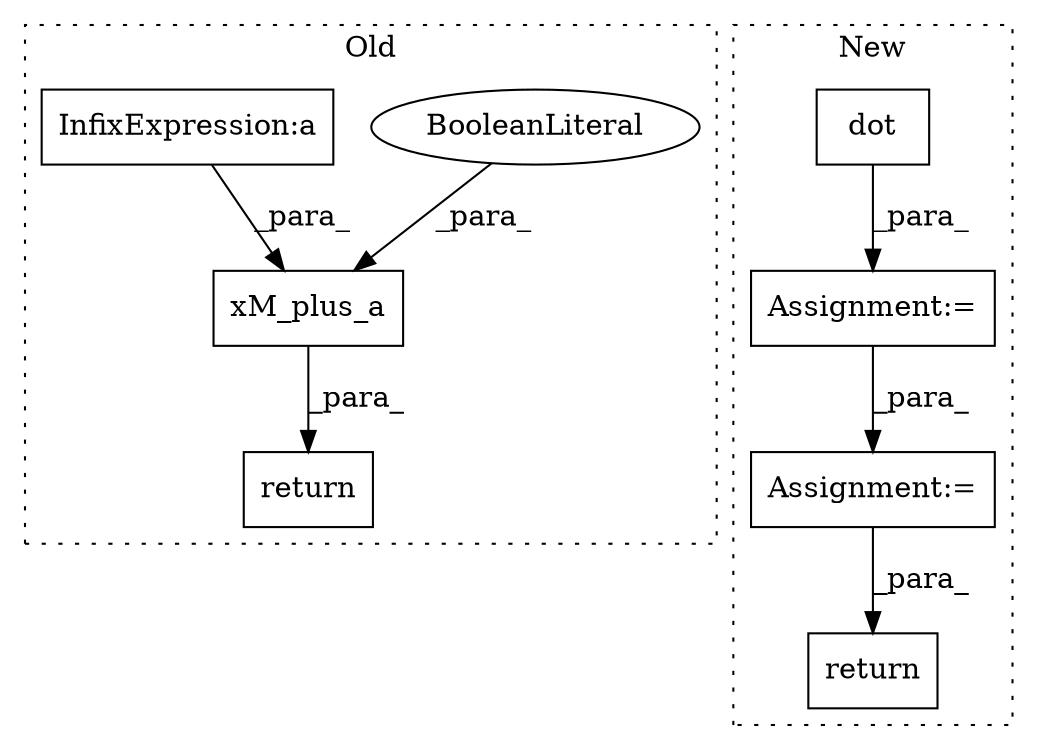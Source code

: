 digraph G {
subgraph cluster0 {
1 [label="xM_plus_a" a="32" s="7744,7786" l="10,1" shape="box"];
4 [label="BooleanLiteral" a="9" s="7781" l="5" shape="ellipse"];
7 [label="return" a="41" s="7728" l="7" shape="box"];
8 [label="InfixExpression:a" a="27" s="7696" l="3" shape="box"];
label = "Old";
style="dotted";
}
subgraph cluster1 {
2 [label="return" a="41" s="7862" l="7" shape="box"];
3 [label="dot" a="32" s="7773,7807" l="4,1" shape="box"];
5 [label="Assignment:=" a="7" s="7838" l="2" shape="box"];
6 [label="Assignment:=" a="7" s="7820" l="2" shape="box"];
label = "New";
style="dotted";
}
1 -> 7 [label="_para_"];
3 -> 6 [label="_para_"];
4 -> 1 [label="_para_"];
5 -> 2 [label="_para_"];
6 -> 5 [label="_para_"];
8 -> 1 [label="_para_"];
}